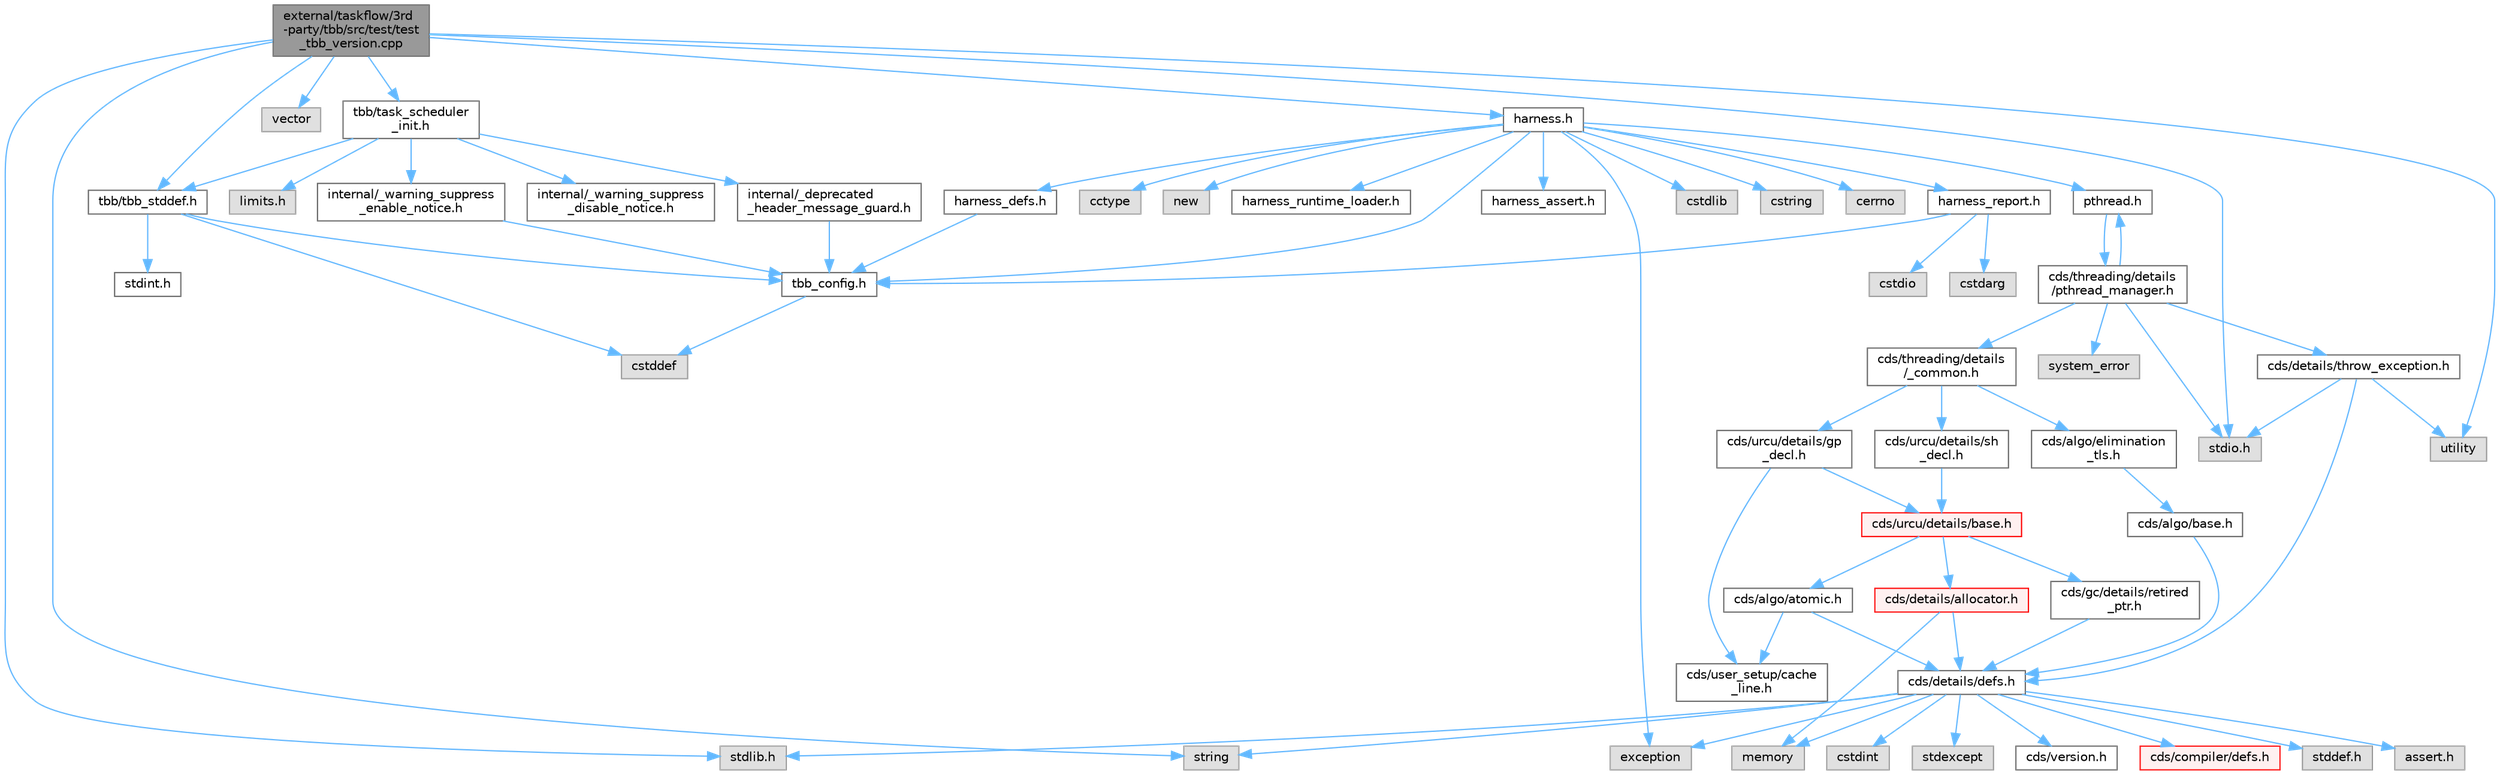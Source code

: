 digraph "external/taskflow/3rd-party/tbb/src/test/test_tbb_version.cpp"
{
 // LATEX_PDF_SIZE
  bgcolor="transparent";
  edge [fontname=Helvetica,fontsize=10,labelfontname=Helvetica,labelfontsize=10];
  node [fontname=Helvetica,fontsize=10,shape=box,height=0.2,width=0.4];
  Node1 [id="Node000001",label="external/taskflow/3rd\l-party/tbb/src/test/test\l_tbb_version.cpp",height=0.2,width=0.4,color="gray40", fillcolor="grey60", style="filled", fontcolor="black",tooltip=" "];
  Node1 -> Node2 [id="edge71_Node000001_Node000002",color="steelblue1",style="solid",tooltip=" "];
  Node2 [id="Node000002",label="tbb/tbb_stddef.h",height=0.2,width=0.4,color="grey40", fillcolor="white", style="filled",URL="$tbb__stddef_8h.html",tooltip=" "];
  Node2 -> Node3 [id="edge72_Node000002_Node000003",color="steelblue1",style="solid",tooltip=" "];
  Node3 [id="Node000003",label="tbb_config.h",height=0.2,width=0.4,color="grey40", fillcolor="white", style="filled",URL="$tbb__config_8h.html",tooltip=" "];
  Node3 -> Node4 [id="edge73_Node000003_Node000004",color="steelblue1",style="solid",tooltip=" "];
  Node4 [id="Node000004",label="cstddef",height=0.2,width=0.4,color="grey60", fillcolor="#E0E0E0", style="filled",tooltip=" "];
  Node2 -> Node4 [id="edge74_Node000002_Node000004",color="steelblue1",style="solid",tooltip=" "];
  Node2 -> Node5 [id="edge75_Node000002_Node000005",color="steelblue1",style="solid",tooltip=" "];
  Node5 [id="Node000005",label="stdint.h",height=0.2,width=0.4,color="grey40", fillcolor="white", style="filled",URL="$stdint_8h.html",tooltip=" "];
  Node1 -> Node6 [id="edge76_Node000001_Node000006",color="steelblue1",style="solid",tooltip=" "];
  Node6 [id="Node000006",label="stdio.h",height=0.2,width=0.4,color="grey60", fillcolor="#E0E0E0", style="filled",tooltip=" "];
  Node1 -> Node7 [id="edge77_Node000001_Node000007",color="steelblue1",style="solid",tooltip=" "];
  Node7 [id="Node000007",label="stdlib.h",height=0.2,width=0.4,color="grey60", fillcolor="#E0E0E0", style="filled",tooltip=" "];
  Node1 -> Node8 [id="edge78_Node000001_Node000008",color="steelblue1",style="solid",tooltip=" "];
  Node8 [id="Node000008",label="vector",height=0.2,width=0.4,color="grey60", fillcolor="#E0E0E0", style="filled",tooltip=" "];
  Node1 -> Node9 [id="edge79_Node000001_Node000009",color="steelblue1",style="solid",tooltip=" "];
  Node9 [id="Node000009",label="string",height=0.2,width=0.4,color="grey60", fillcolor="#E0E0E0", style="filled",tooltip=" "];
  Node1 -> Node10 [id="edge80_Node000001_Node000010",color="steelblue1",style="solid",tooltip=" "];
  Node10 [id="Node000010",label="utility",height=0.2,width=0.4,color="grey60", fillcolor="#E0E0E0", style="filled",tooltip=" "];
  Node1 -> Node11 [id="edge81_Node000001_Node000011",color="steelblue1",style="solid",tooltip=" "];
  Node11 [id="Node000011",label="tbb/task_scheduler\l_init.h",height=0.2,width=0.4,color="grey40", fillcolor="white", style="filled",URL="$task__scheduler__init_8h.html",tooltip=" "];
  Node11 -> Node12 [id="edge82_Node000011_Node000012",color="steelblue1",style="solid",tooltip=" "];
  Node12 [id="Node000012",label="internal/_deprecated\l_header_message_guard.h",height=0.2,width=0.4,color="grey40", fillcolor="white", style="filled",URL="$__deprecated__header__message__guard_8h.html",tooltip=" "];
  Node12 -> Node3 [id="edge83_Node000012_Node000003",color="steelblue1",style="solid",tooltip=" "];
  Node11 -> Node13 [id="edge84_Node000011_Node000013",color="steelblue1",style="solid",tooltip=" "];
  Node13 [id="Node000013",label="internal/_warning_suppress\l_enable_notice.h",height=0.2,width=0.4,color="grey40", fillcolor="white", style="filled",URL="$__warning__suppress__enable__notice_8h.html",tooltip=" "];
  Node13 -> Node3 [id="edge85_Node000013_Node000003",color="steelblue1",style="solid",tooltip=" "];
  Node11 -> Node2 [id="edge86_Node000011_Node000002",color="steelblue1",style="solid",tooltip=" "];
  Node11 -> Node14 [id="edge87_Node000011_Node000014",color="steelblue1",style="solid",tooltip=" "];
  Node14 [id="Node000014",label="limits.h",height=0.2,width=0.4,color="grey60", fillcolor="#E0E0E0", style="filled",tooltip=" "];
  Node11 -> Node15 [id="edge88_Node000011_Node000015",color="steelblue1",style="solid",tooltip=" "];
  Node15 [id="Node000015",label="internal/_warning_suppress\l_disable_notice.h",height=0.2,width=0.4,color="grey40", fillcolor="white", style="filled",URL="$__warning__suppress__disable__notice_8h.html",tooltip=" "];
  Node1 -> Node16 [id="edge89_Node000001_Node000016",color="steelblue1",style="solid",tooltip=" "];
  Node16 [id="Node000016",label="harness.h",height=0.2,width=0.4,color="grey40", fillcolor="white", style="filled",URL="$harness_8h.html",tooltip=" "];
  Node16 -> Node3 [id="edge90_Node000016_Node000003",color="steelblue1",style="solid",tooltip=" "];
  Node16 -> Node17 [id="edge91_Node000016_Node000017",color="steelblue1",style="solid",tooltip=" "];
  Node17 [id="Node000017",label="harness_defs.h",height=0.2,width=0.4,color="grey40", fillcolor="white", style="filled",URL="$harness__defs_8h.html",tooltip=" "];
  Node17 -> Node3 [id="edge92_Node000017_Node000003",color="steelblue1",style="solid",tooltip=" "];
  Node16 -> Node18 [id="edge93_Node000016_Node000018",color="steelblue1",style="solid",tooltip=" "];
  Node18 [id="Node000018",label="cstdlib",height=0.2,width=0.4,color="grey60", fillcolor="#E0E0E0", style="filled",tooltip=" "];
  Node16 -> Node19 [id="edge94_Node000016_Node000019",color="steelblue1",style="solid",tooltip=" "];
  Node19 [id="Node000019",label="cstring",height=0.2,width=0.4,color="grey60", fillcolor="#E0E0E0", style="filled",tooltip=" "];
  Node16 -> Node20 [id="edge95_Node000016_Node000020",color="steelblue1",style="solid",tooltip=" "];
  Node20 [id="Node000020",label="cerrno",height=0.2,width=0.4,color="grey60", fillcolor="#E0E0E0", style="filled",tooltip=" "];
  Node16 -> Node21 [id="edge96_Node000016_Node000021",color="steelblue1",style="solid",tooltip=" "];
  Node21 [id="Node000021",label="cctype",height=0.2,width=0.4,color="grey60", fillcolor="#E0E0E0", style="filled",tooltip=" "];
  Node16 -> Node22 [id="edge97_Node000016_Node000022",color="steelblue1",style="solid",tooltip=" "];
  Node22 [id="Node000022",label="new",height=0.2,width=0.4,color="grey60", fillcolor="#E0E0E0", style="filled",tooltip=" "];
  Node16 -> Node23 [id="edge98_Node000016_Node000023",color="steelblue1",style="solid",tooltip=" "];
  Node23 [id="Node000023",label="pthread.h",height=0.2,width=0.4,color="grey40", fillcolor="white", style="filled",URL="$pthread_8h.html",tooltip=" "];
  Node23 -> Node24 [id="edge99_Node000023_Node000024",color="steelblue1",style="solid",tooltip=" "];
  Node24 [id="Node000024",label="cds/threading/details\l/pthread_manager.h",height=0.2,width=0.4,color="grey40", fillcolor="white", style="filled",URL="$pthread__manager_8h.html",tooltip=" "];
  Node24 -> Node25 [id="edge100_Node000024_Node000025",color="steelblue1",style="solid",tooltip=" "];
  Node25 [id="Node000025",label="system_error",height=0.2,width=0.4,color="grey60", fillcolor="#E0E0E0", style="filled",tooltip=" "];
  Node24 -> Node6 [id="edge101_Node000024_Node000006",color="steelblue1",style="solid",tooltip=" "];
  Node24 -> Node23 [id="edge102_Node000024_Node000023",color="steelblue1",style="solid",tooltip=" "];
  Node24 -> Node26 [id="edge103_Node000024_Node000026",color="steelblue1",style="solid",tooltip=" "];
  Node26 [id="Node000026",label="cds/threading/details\l/_common.h",height=0.2,width=0.4,color="grey40", fillcolor="white", style="filled",URL="$__common_8h.html",tooltip=" "];
  Node26 -> Node27 [id="edge104_Node000026_Node000027",color="steelblue1",style="solid",tooltip=" "];
  Node27 [id="Node000027",label="cds/urcu/details/gp\l_decl.h",height=0.2,width=0.4,color="grey40", fillcolor="white", style="filled",URL="$gp__decl_8h.html",tooltip=" "];
  Node27 -> Node28 [id="edge105_Node000027_Node000028",color="steelblue1",style="solid",tooltip=" "];
  Node28 [id="Node000028",label="cds/urcu/details/base.h",height=0.2,width=0.4,color="red", fillcolor="#FFF0F0", style="filled",URL="$external_2libcds_2cds_2urcu_2details_2base_8h.html",tooltip=" "];
  Node28 -> Node29 [id="edge106_Node000028_Node000029",color="steelblue1",style="solid",tooltip=" "];
  Node29 [id="Node000029",label="cds/algo/atomic.h",height=0.2,width=0.4,color="grey40", fillcolor="white", style="filled",URL="$external_2libcds_2cds_2algo_2atomic_8h.html",tooltip=" "];
  Node29 -> Node30 [id="edge107_Node000029_Node000030",color="steelblue1",style="solid",tooltip=" "];
  Node30 [id="Node000030",label="cds/details/defs.h",height=0.2,width=0.4,color="grey40", fillcolor="white", style="filled",URL="$details_2defs_8h.html",tooltip=" "];
  Node30 -> Node31 [id="edge108_Node000030_Node000031",color="steelblue1",style="solid",tooltip=" "];
  Node31 [id="Node000031",label="stddef.h",height=0.2,width=0.4,color="grey60", fillcolor="#E0E0E0", style="filled",tooltip=" "];
  Node30 -> Node7 [id="edge109_Node000030_Node000007",color="steelblue1",style="solid",tooltip=" "];
  Node30 -> Node32 [id="edge110_Node000030_Node000032",color="steelblue1",style="solid",tooltip=" "];
  Node32 [id="Node000032",label="assert.h",height=0.2,width=0.4,color="grey60", fillcolor="#E0E0E0", style="filled",tooltip=" "];
  Node30 -> Node33 [id="edge111_Node000030_Node000033",color="steelblue1",style="solid",tooltip=" "];
  Node33 [id="Node000033",label="cstdint",height=0.2,width=0.4,color="grey60", fillcolor="#E0E0E0", style="filled",tooltip=" "];
  Node30 -> Node34 [id="edge112_Node000030_Node000034",color="steelblue1",style="solid",tooltip=" "];
  Node34 [id="Node000034",label="exception",height=0.2,width=0.4,color="grey60", fillcolor="#E0E0E0", style="filled",tooltip=" "];
  Node30 -> Node35 [id="edge113_Node000030_Node000035",color="steelblue1",style="solid",tooltip=" "];
  Node35 [id="Node000035",label="stdexcept",height=0.2,width=0.4,color="grey60", fillcolor="#E0E0E0", style="filled",tooltip=" "];
  Node30 -> Node9 [id="edge114_Node000030_Node000009",color="steelblue1",style="solid",tooltip=" "];
  Node30 -> Node36 [id="edge115_Node000030_Node000036",color="steelblue1",style="solid",tooltip=" "];
  Node36 [id="Node000036",label="memory",height=0.2,width=0.4,color="grey60", fillcolor="#E0E0E0", style="filled",tooltip=" "];
  Node30 -> Node37 [id="edge116_Node000030_Node000037",color="steelblue1",style="solid",tooltip=" "];
  Node37 [id="Node000037",label="cds/version.h",height=0.2,width=0.4,color="grey40", fillcolor="white", style="filled",URL="$external_2libcds_2cds_2version_8h.html",tooltip=" "];
  Node30 -> Node38 [id="edge117_Node000030_Node000038",color="steelblue1",style="solid",tooltip=" "];
  Node38 [id="Node000038",label="cds/compiler/defs.h",height=0.2,width=0.4,color="red", fillcolor="#FFF0F0", style="filled",URL="$compiler_2defs_8h.html",tooltip=" "];
  Node29 -> Node41 [id="edge118_Node000029_Node000041",color="steelblue1",style="solid",tooltip=" "];
  Node41 [id="Node000041",label="cds/user_setup/cache\l_line.h",height=0.2,width=0.4,color="grey40", fillcolor="white", style="filled",URL="$cache__line_8h.html",tooltip="Cache-line size definition"];
  Node28 -> Node42 [id="edge119_Node000028_Node000042",color="steelblue1",style="solid",tooltip=" "];
  Node42 [id="Node000042",label="cds/gc/details/retired\l_ptr.h",height=0.2,width=0.4,color="grey40", fillcolor="white", style="filled",URL="$retired__ptr_8h.html",tooltip=" "];
  Node42 -> Node30 [id="edge120_Node000042_Node000030",color="steelblue1",style="solid",tooltip=" "];
  Node28 -> Node43 [id="edge121_Node000028_Node000043",color="steelblue1",style="solid",tooltip=" "];
  Node43 [id="Node000043",label="cds/details/allocator.h",height=0.2,width=0.4,color="red", fillcolor="#FFF0F0", style="filled",URL="$external_2libcds_2cds_2details_2allocator_8h.html",tooltip=" "];
  Node43 -> Node36 [id="edge122_Node000043_Node000036",color="steelblue1",style="solid",tooltip=" "];
  Node43 -> Node30 [id="edge123_Node000043_Node000030",color="steelblue1",style="solid",tooltip=" "];
  Node27 -> Node41 [id="edge124_Node000027_Node000041",color="steelblue1",style="solid",tooltip=" "];
  Node26 -> Node62 [id="edge125_Node000026_Node000062",color="steelblue1",style="solid",tooltip=" "];
  Node62 [id="Node000062",label="cds/urcu/details/sh\l_decl.h",height=0.2,width=0.4,color="grey40", fillcolor="white", style="filled",URL="$sh__decl_8h.html",tooltip=" "];
  Node62 -> Node28 [id="edge126_Node000062_Node000028",color="steelblue1",style="solid",tooltip=" "];
  Node26 -> Node63 [id="edge127_Node000026_Node000063",color="steelblue1",style="solid",tooltip=" "];
  Node63 [id="Node000063",label="cds/algo/elimination\l_tls.h",height=0.2,width=0.4,color="grey40", fillcolor="white", style="filled",URL="$elimination__tls_8h.html",tooltip=" "];
  Node63 -> Node64 [id="edge128_Node000063_Node000064",color="steelblue1",style="solid",tooltip=" "];
  Node64 [id="Node000064",label="cds/algo/base.h",height=0.2,width=0.4,color="grey40", fillcolor="white", style="filled",URL="$external_2libcds_2cds_2algo_2base_8h.html",tooltip=" "];
  Node64 -> Node30 [id="edge129_Node000064_Node000030",color="steelblue1",style="solid",tooltip=" "];
  Node24 -> Node57 [id="edge130_Node000024_Node000057",color="steelblue1",style="solid",tooltip=" "];
  Node57 [id="Node000057",label="cds/details/throw_exception.h",height=0.2,width=0.4,color="grey40", fillcolor="white", style="filled",URL="$throw__exception_8h.html",tooltip=" "];
  Node57 -> Node30 [id="edge131_Node000057_Node000030",color="steelblue1",style="solid",tooltip=" "];
  Node57 -> Node6 [id="edge132_Node000057_Node000006",color="steelblue1",style="solid",tooltip=" "];
  Node57 -> Node10 [id="edge133_Node000057_Node000010",color="steelblue1",style="solid",tooltip=" "];
  Node16 -> Node65 [id="edge134_Node000016_Node000065",color="steelblue1",style="solid",tooltip=" "];
  Node65 [id="Node000065",label="harness_runtime_loader.h",height=0.2,width=0.4,color="grey40", fillcolor="white", style="filled",URL="$harness__runtime__loader_8h.html",tooltip=" "];
  Node16 -> Node66 [id="edge135_Node000016_Node000066",color="steelblue1",style="solid",tooltip=" "];
  Node66 [id="Node000066",label="harness_report.h",height=0.2,width=0.4,color="grey40", fillcolor="white", style="filled",URL="$harness__report_8h.html",tooltip=" "];
  Node66 -> Node67 [id="edge136_Node000066_Node000067",color="steelblue1",style="solid",tooltip=" "];
  Node67 [id="Node000067",label="cstdio",height=0.2,width=0.4,color="grey60", fillcolor="#E0E0E0", style="filled",tooltip=" "];
  Node66 -> Node68 [id="edge137_Node000066_Node000068",color="steelblue1",style="solid",tooltip=" "];
  Node68 [id="Node000068",label="cstdarg",height=0.2,width=0.4,color="grey60", fillcolor="#E0E0E0", style="filled",tooltip=" "];
  Node66 -> Node3 [id="edge138_Node000066_Node000003",color="steelblue1",style="solid",tooltip=" "];
  Node16 -> Node34 [id="edge139_Node000016_Node000034",color="steelblue1",style="solid",tooltip=" "];
  Node16 -> Node69 [id="edge140_Node000016_Node000069",color="steelblue1",style="solid",tooltip=" "];
  Node69 [id="Node000069",label="harness_assert.h",height=0.2,width=0.4,color="grey40", fillcolor="white", style="filled",URL="$harness__assert_8h.html",tooltip=" "];
}
